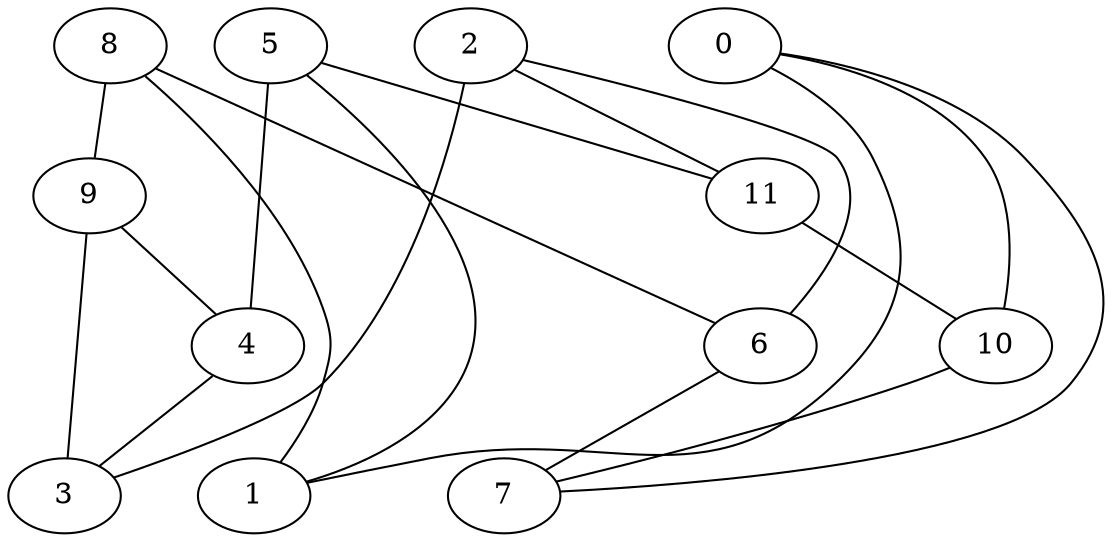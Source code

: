 strict graph {


	"2" [  weight=0 ];

	"2" -- "11" [  weight=0 ];

	"2" -- "6" [  weight=0 ];

	"2" -- "3" [  weight=0 ];

	"8" [  weight=0 ];

	"8" -- "6" [  weight=0 ];

	"8" -- "9" [  weight=0 ];

	"8" -- "1" [  weight=0 ];

	"9" [  weight=0 ];

	"9" -- "3" [  weight=0 ];

	"9" -- "4" [  weight=0 ];

	"9" -- "8" [  weight=0 ];

	"5" [  weight=0 ];

	"5" -- "1" [  weight=0 ];

	"5" -- "4" [  weight=0 ];

	"5" -- "11" [  weight=0 ];

	"11" [  weight=0 ];

	"11" -- "10" [  weight=0 ];

	"11" -- "5" [  weight=0 ];

	"11" -- "2" [  weight=0 ];

	"0" [  weight=0 ];

	"0" -- "10" [  weight=0 ];

	"0" -- "1" [  weight=0 ];

	"0" -- "7" [  weight=0 ];

	"10" [  weight=0 ];

	"10" [  weight=0 ];

	"10" -- "11" [  weight=0 ];

	"10" -- "7" [  weight=0 ];

	"4" [  weight=0 ];

	"4" -- "5" [  weight=0 ];

	"4" -- "9" [  weight=0 ];

	"4" -- "3" [  weight=0 ];

	"6" [  weight=0 ];

	"6" -- "2" [  weight=0 ];

	"6" -- "7" [  weight=0 ];

	"6" -- "8" [  weight=0 ];

	"3" [  weight=0 ];

	"3" -- "4" [  weight=0 ];

	"3" -- "9" [  weight=0 ];

	"3" -- "2" [  weight=0 ];

	"1" [  weight=0 ];

	"1" [  weight=0 ];

	"1" -- "5" [  weight=0 ];

	"1" -- "8" [  weight=0 ];

	"7" [  weight=0 ];

	"7" -- "6" [  weight=0 ];

	"7" [  weight=0 ];

	"7" -- "10" [  weight=0 ];

}
